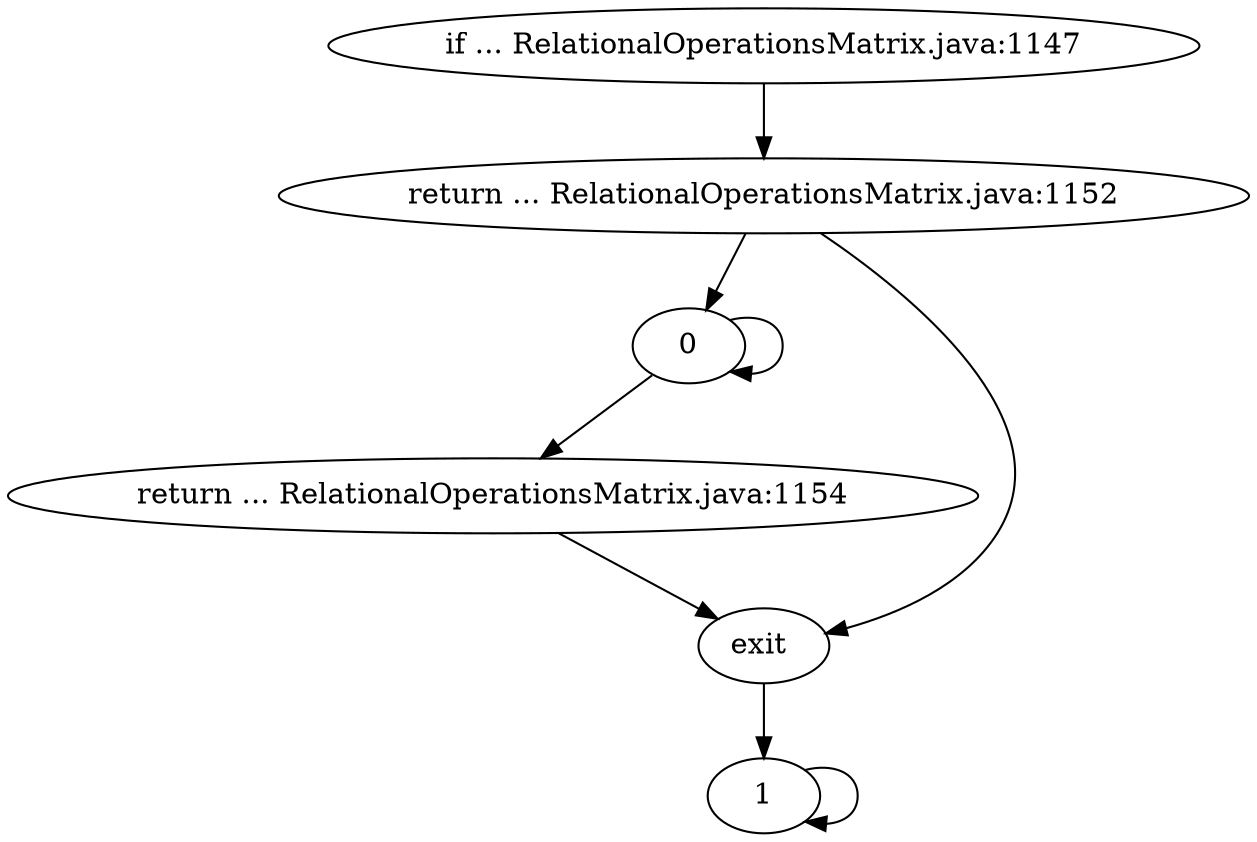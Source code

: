 strict digraph {"if ... RelationalOperationsMatrix.java:1147" -> "return ... RelationalOperationsMatrix.java:1152"
-> "0"

-> "0"
->
"return ... RelationalOperationsMatrix.java:1154" -> "exit "
-> "1"

-> "1"
"return ... RelationalOperationsMatrix.java:1152" -> "exit "
-> "1"

-> "1"
}